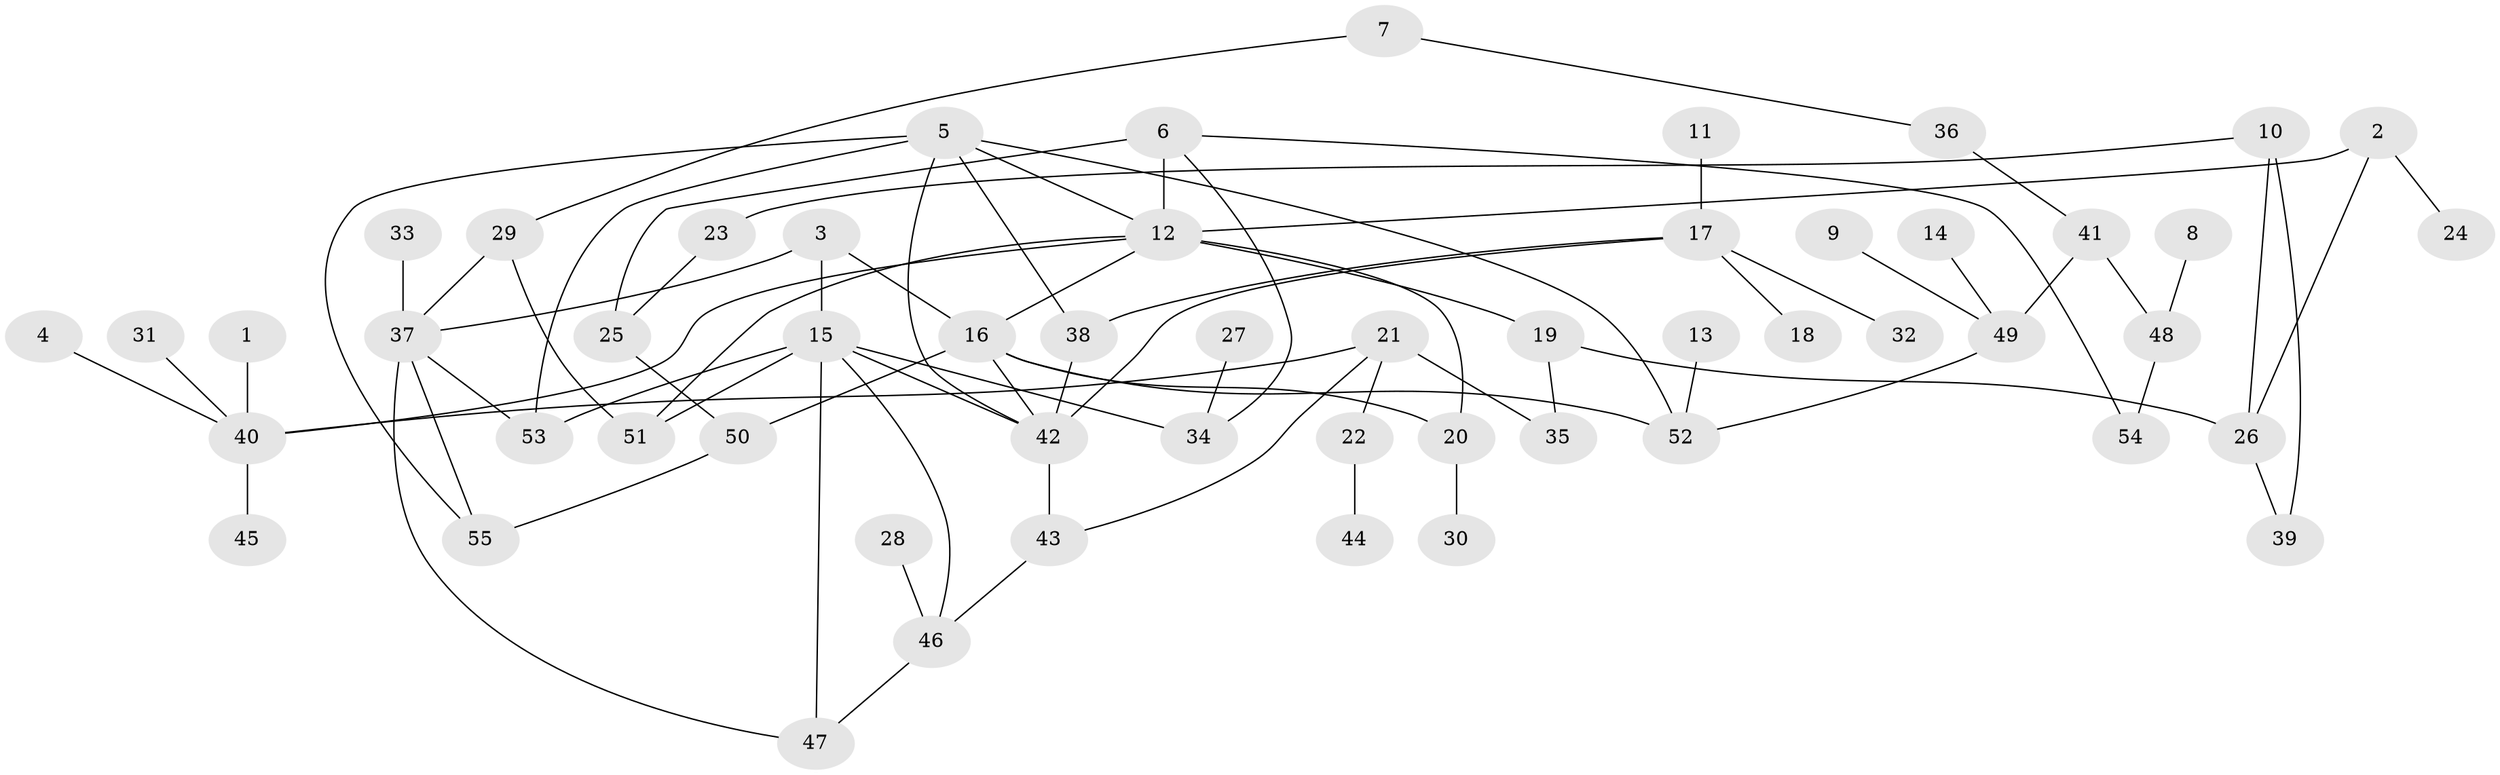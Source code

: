 // original degree distribution, {8: 0.021897810218978103, 3: 0.13138686131386862, 2: 0.24817518248175183, 4: 0.12408759124087591, 5: 0.0364963503649635, 6: 0.0364963503649635, 1: 0.40145985401459855}
// Generated by graph-tools (version 1.1) at 2025/36/03/04/25 23:36:02]
// undirected, 55 vertices, 78 edges
graph export_dot {
  node [color=gray90,style=filled];
  1;
  2;
  3;
  4;
  5;
  6;
  7;
  8;
  9;
  10;
  11;
  12;
  13;
  14;
  15;
  16;
  17;
  18;
  19;
  20;
  21;
  22;
  23;
  24;
  25;
  26;
  27;
  28;
  29;
  30;
  31;
  32;
  33;
  34;
  35;
  36;
  37;
  38;
  39;
  40;
  41;
  42;
  43;
  44;
  45;
  46;
  47;
  48;
  49;
  50;
  51;
  52;
  53;
  54;
  55;
  1 -- 40 [weight=1.0];
  2 -- 12 [weight=1.0];
  2 -- 24 [weight=1.0];
  2 -- 26 [weight=1.0];
  3 -- 15 [weight=1.0];
  3 -- 16 [weight=1.0];
  3 -- 37 [weight=1.0];
  4 -- 40 [weight=1.0];
  5 -- 12 [weight=1.0];
  5 -- 38 [weight=1.0];
  5 -- 42 [weight=1.0];
  5 -- 52 [weight=1.0];
  5 -- 53 [weight=1.0];
  5 -- 55 [weight=1.0];
  6 -- 12 [weight=3.0];
  6 -- 25 [weight=1.0];
  6 -- 34 [weight=1.0];
  6 -- 54 [weight=1.0];
  7 -- 29 [weight=1.0];
  7 -- 36 [weight=1.0];
  8 -- 48 [weight=1.0];
  9 -- 49 [weight=1.0];
  10 -- 23 [weight=1.0];
  10 -- 26 [weight=1.0];
  10 -- 39 [weight=1.0];
  11 -- 17 [weight=1.0];
  12 -- 16 [weight=1.0];
  12 -- 19 [weight=1.0];
  12 -- 20 [weight=1.0];
  12 -- 40 [weight=1.0];
  12 -- 51 [weight=1.0];
  13 -- 52 [weight=1.0];
  14 -- 49 [weight=1.0];
  15 -- 34 [weight=1.0];
  15 -- 42 [weight=1.0];
  15 -- 46 [weight=1.0];
  15 -- 47 [weight=1.0];
  15 -- 51 [weight=1.0];
  15 -- 53 [weight=1.0];
  16 -- 20 [weight=1.0];
  16 -- 42 [weight=1.0];
  16 -- 50 [weight=1.0];
  16 -- 52 [weight=1.0];
  17 -- 18 [weight=1.0];
  17 -- 32 [weight=1.0];
  17 -- 38 [weight=1.0];
  17 -- 42 [weight=1.0];
  19 -- 26 [weight=1.0];
  19 -- 35 [weight=1.0];
  20 -- 30 [weight=1.0];
  21 -- 22 [weight=1.0];
  21 -- 35 [weight=1.0];
  21 -- 40 [weight=1.0];
  21 -- 43 [weight=1.0];
  22 -- 44 [weight=1.0];
  23 -- 25 [weight=1.0];
  25 -- 50 [weight=1.0];
  26 -- 39 [weight=1.0];
  27 -- 34 [weight=1.0];
  28 -- 46 [weight=1.0];
  29 -- 37 [weight=1.0];
  29 -- 51 [weight=1.0];
  31 -- 40 [weight=1.0];
  33 -- 37 [weight=1.0];
  36 -- 41 [weight=1.0];
  37 -- 47 [weight=1.0];
  37 -- 53 [weight=1.0];
  37 -- 55 [weight=1.0];
  38 -- 42 [weight=1.0];
  40 -- 45 [weight=1.0];
  41 -- 48 [weight=1.0];
  41 -- 49 [weight=1.0];
  42 -- 43 [weight=1.0];
  43 -- 46 [weight=1.0];
  46 -- 47 [weight=1.0];
  48 -- 54 [weight=1.0];
  49 -- 52 [weight=1.0];
  50 -- 55 [weight=1.0];
}
